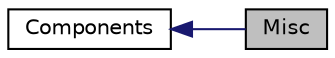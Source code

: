 digraph structs
{
  edge [fontname="Helvetica",fontsize="10",labelfontname="Helvetica",labelfontsize="10"];
  node [fontname="Helvetica",fontsize="10",shape=record];
  rankdir=LR;
  Node0 [label="Misc",height=0.2,width=0.4,color="black", fillcolor="grey75", style="filled" fontcolor="black"];
  Node1 [label="Components",height=0.2,width=0.4,color="black", fillcolor="white", style="filled",URL="$group__components.html"];
  Node1->Node0 [shape=plaintext, color="midnightblue", dir="back", style="solid"];
}
